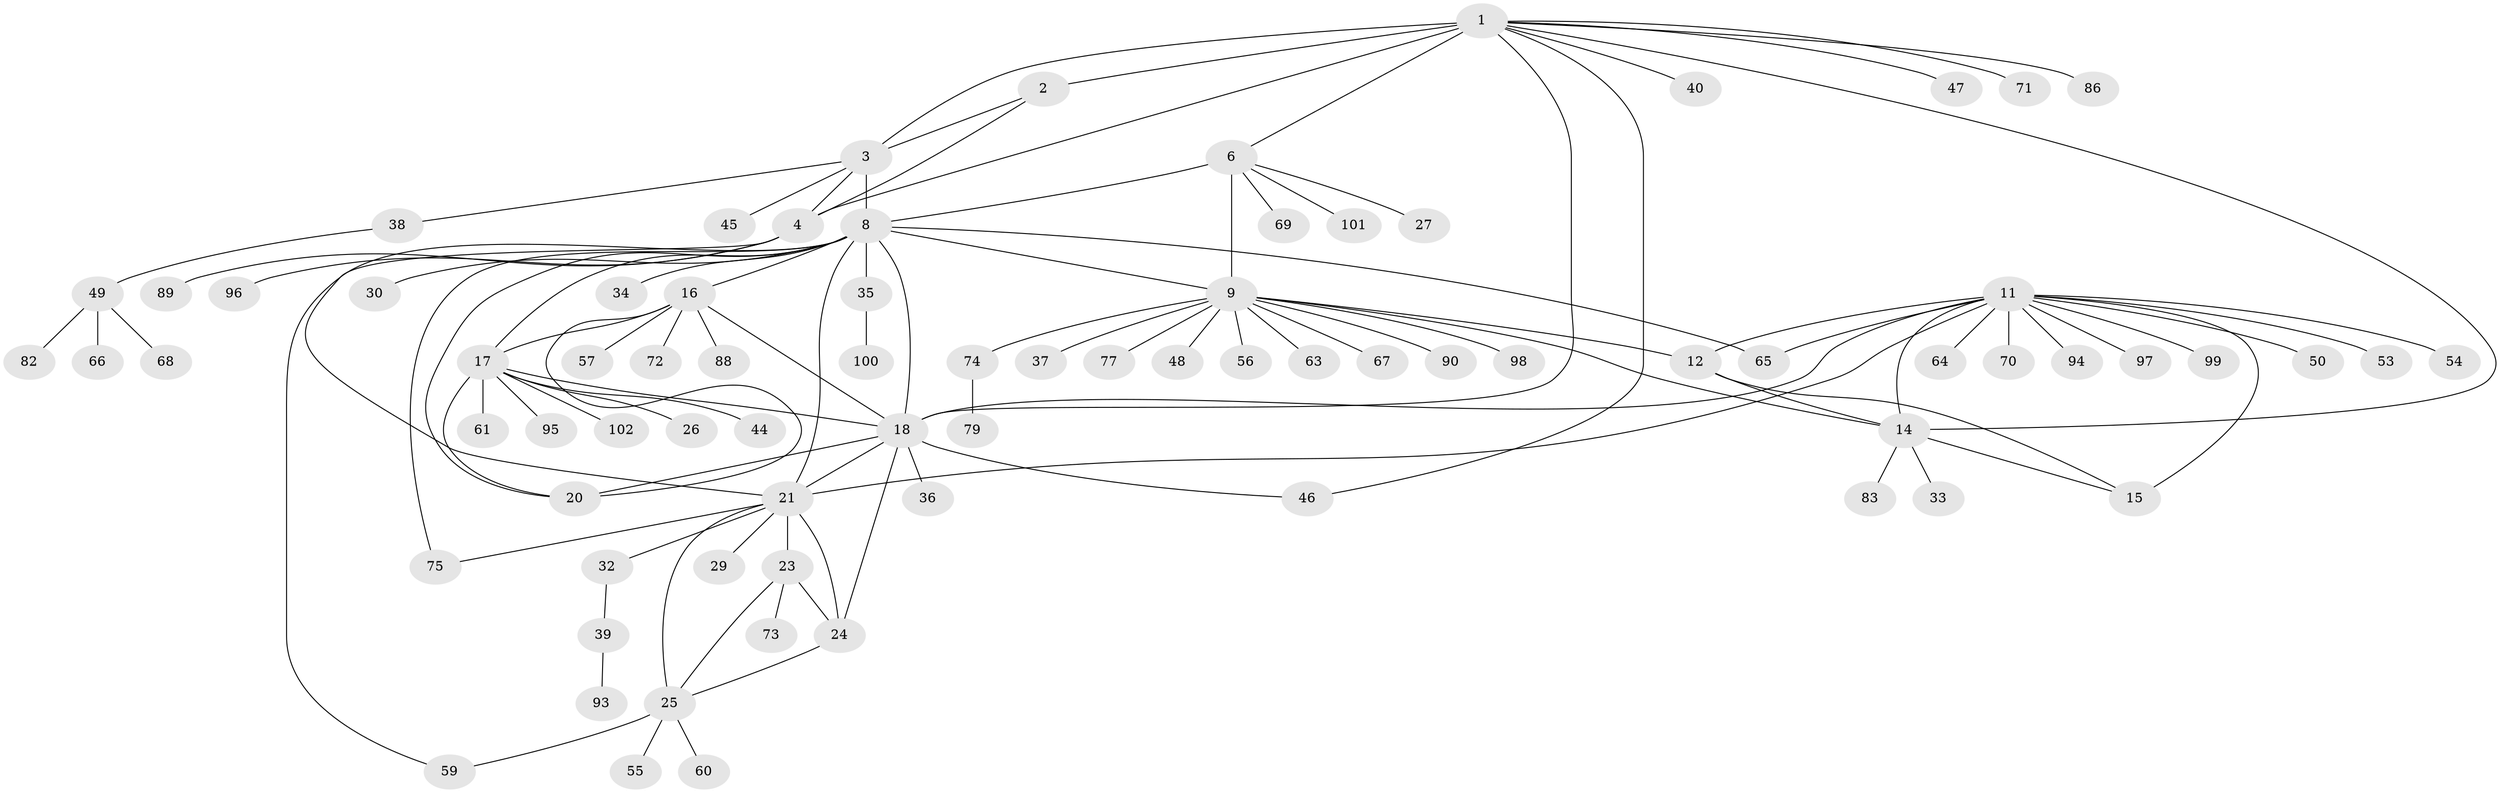 // Generated by graph-tools (version 1.1) at 2025/52/02/27/25 19:52:14]
// undirected, 78 vertices, 106 edges
graph export_dot {
graph [start="1"]
  node [color=gray90,style=filled];
  1 [super="+5"];
  2;
  3 [super="+78"];
  4 [super="+43"];
  6 [super="+7"];
  8 [super="+19"];
  9 [super="+10"];
  11 [super="+13"];
  12 [super="+28"];
  14 [super="+91"];
  15;
  16 [super="+52"];
  17 [super="+62"];
  18 [super="+85"];
  20;
  21 [super="+22"];
  23 [super="+81"];
  24 [super="+80"];
  25 [super="+31"];
  26;
  27 [super="+42"];
  29;
  30;
  32;
  33;
  34;
  35;
  36;
  37 [super="+76"];
  38 [super="+58"];
  39 [super="+41"];
  40;
  44;
  45 [super="+84"];
  46;
  47;
  48;
  49 [super="+51"];
  50;
  53;
  54;
  55;
  56;
  57;
  59 [super="+92"];
  60;
  61;
  63;
  64 [super="+87"];
  65;
  66;
  67;
  68;
  69;
  70;
  71;
  72;
  73;
  74;
  75;
  77;
  79;
  82;
  83;
  86;
  88;
  89;
  90;
  93;
  94;
  95;
  96;
  97;
  98;
  99;
  100;
  101;
  102;
  1 -- 2 [weight=2];
  1 -- 3 [weight=2];
  1 -- 4 [weight=2];
  1 -- 14;
  1 -- 71;
  1 -- 40;
  1 -- 46;
  1 -- 47;
  1 -- 18;
  1 -- 86;
  1 -- 6;
  2 -- 3;
  2 -- 4;
  3 -- 4;
  3 -- 38;
  3 -- 45;
  3 -- 8;
  4 -- 21;
  4 -- 89;
  4 -- 96;
  6 -- 8 [weight=2];
  6 -- 9 [weight=4];
  6 -- 101;
  6 -- 69;
  6 -- 27;
  8 -- 9 [weight=2];
  8 -- 21;
  8 -- 34;
  8 -- 65;
  8 -- 75;
  8 -- 35;
  8 -- 16;
  8 -- 17;
  8 -- 18;
  8 -- 20;
  8 -- 59;
  8 -- 30;
  9 -- 12;
  9 -- 37;
  9 -- 48;
  9 -- 56;
  9 -- 67;
  9 -- 74;
  9 -- 77;
  9 -- 14;
  9 -- 98;
  9 -- 90;
  9 -- 63;
  11 -- 12 [weight=2];
  11 -- 14 [weight=2];
  11 -- 15 [weight=2];
  11 -- 18;
  11 -- 50;
  11 -- 53;
  11 -- 54;
  11 -- 70;
  11 -- 94;
  11 -- 99;
  11 -- 64;
  11 -- 65;
  11 -- 97;
  11 -- 21;
  12 -- 14;
  12 -- 15;
  14 -- 15;
  14 -- 33;
  14 -- 83;
  16 -- 17;
  16 -- 18;
  16 -- 20;
  16 -- 57;
  16 -- 72;
  16 -- 88;
  17 -- 18;
  17 -- 20;
  17 -- 26;
  17 -- 44;
  17 -- 61;
  17 -- 95;
  17 -- 102;
  18 -- 20;
  18 -- 21;
  18 -- 36;
  18 -- 46;
  18 -- 24;
  21 -- 23 [weight=2];
  21 -- 24 [weight=2];
  21 -- 25 [weight=2];
  21 -- 29;
  21 -- 75;
  21 -- 32;
  23 -- 24;
  23 -- 25;
  23 -- 73;
  24 -- 25;
  25 -- 55;
  25 -- 59;
  25 -- 60;
  32 -- 39;
  35 -- 100;
  38 -- 49;
  39 -- 93;
  49 -- 66;
  49 -- 68;
  49 -- 82;
  74 -- 79;
}
